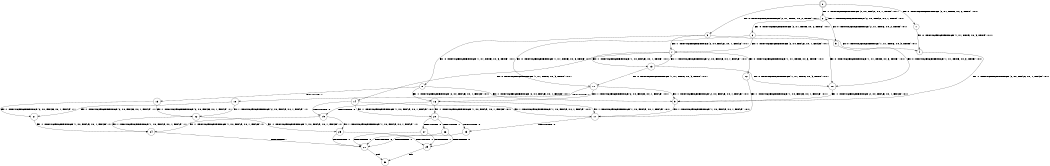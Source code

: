 digraph BCG {
size = "7, 10.5";
center = TRUE;
node [shape = circle];
0 [peripheries = 2];
0 -> 1 [label = "EX !0 !ATOMIC_EXCH_BRANCH (2, +1, TRUE, +0, 2, TRUE) !:0:1:"];
0 -> 2 [label = "EX !1 !ATOMIC_EXCH_BRANCH (2, +0, FALSE, +0, 1, TRUE) !:0:1:"];
0 -> 3 [label = "EX !0 !ATOMIC_EXCH_BRANCH (2, +1, TRUE, +0, 2, TRUE) !:0:1:"];
1 -> 4 [label = "EX !0 !ATOMIC_EXCH_BRANCH (1, +1, TRUE, +0, 3, TRUE) !:0:1:"];
2 -> 5 [label = "EX !0 !ATOMIC_EXCH_BRANCH (2, +1, TRUE, +0, 2, TRUE) !:0:1:"];
2 -> 6 [label = "EX !0 !ATOMIC_EXCH_BRANCH (2, +1, TRUE, +0, 2, TRUE) !:0:1:"];
2 -> 2 [label = "EX !1 !ATOMIC_EXCH_BRANCH (2, +0, FALSE, +0, 1, TRUE) !:0:1:"];
3 -> 4 [label = "EX !0 !ATOMIC_EXCH_BRANCH (1, +1, TRUE, +0, 3, TRUE) !:0:1:"];
3 -> 7 [label = "EX !1 !ATOMIC_EXCH_BRANCH (2, +0, FALSE, +0, 1, FALSE) !:0:1:"];
3 -> 8 [label = "EX !0 !ATOMIC_EXCH_BRANCH (1, +1, TRUE, +0, 3, TRUE) !:0:1:"];
4 -> 9 [label = "EX !1 !ATOMIC_EXCH_BRANCH (2, +0, FALSE, +0, 1, FALSE) !:0:1:"];
5 -> 10 [label = "EX !0 !ATOMIC_EXCH_BRANCH (1, +1, TRUE, +0, 3, TRUE) !:0:1:"];
6 -> 10 [label = "EX !0 !ATOMIC_EXCH_BRANCH (1, +1, TRUE, +0, 3, TRUE) !:0:1:"];
6 -> 7 [label = "EX !1 !ATOMIC_EXCH_BRANCH (2, +0, FALSE, +0, 1, FALSE) !:0:1:"];
6 -> 11 [label = "EX !0 !ATOMIC_EXCH_BRANCH (1, +1, TRUE, +0, 3, TRUE) !:0:1:"];
7 -> 12 [label = "EX !0 !ATOMIC_EXCH_BRANCH (1, +1, TRUE, +0, 3, TRUE) !:0:1:"];
7 -> 13 [label = "EX !1 !ATOMIC_EXCH_BRANCH (1, +0, FALSE, +0, 1, TRUE) !:0:1:"];
7 -> 14 [label = "EX !0 !ATOMIC_EXCH_BRANCH (1, +1, TRUE, +0, 3, TRUE) !:0:1:"];
8 -> 9 [label = "EX !1 !ATOMIC_EXCH_BRANCH (2, +0, FALSE, +0, 1, FALSE) !:0:1:"];
8 -> 15 [label = "TERMINATE !0"];
8 -> 16 [label = "EX !1 !ATOMIC_EXCH_BRANCH (2, +0, FALSE, +0, 1, FALSE) !:0:1:"];
9 -> 17 [label = "EX !1 !ATOMIC_EXCH_BRANCH (1, +0, FALSE, +0, 1, FALSE) !:0:1:"];
10 -> 9 [label = "EX !1 !ATOMIC_EXCH_BRANCH (2, +0, FALSE, +0, 1, FALSE) !:0:1:"];
11 -> 9 [label = "EX !1 !ATOMIC_EXCH_BRANCH (2, +0, FALSE, +0, 1, FALSE) !:0:1:"];
11 -> 18 [label = "TERMINATE !0"];
11 -> 16 [label = "EX !1 !ATOMIC_EXCH_BRANCH (2, +0, FALSE, +0, 1, FALSE) !:0:1:"];
12 -> 17 [label = "EX !1 !ATOMIC_EXCH_BRANCH (1, +0, FALSE, +0, 1, FALSE) !:0:1:"];
13 -> 10 [label = "EX !0 !ATOMIC_EXCH_BRANCH (1, +1, TRUE, +0, 3, TRUE) !:0:1:"];
13 -> 7 [label = "EX !1 !ATOMIC_EXCH_BRANCH (2, +0, FALSE, +0, 1, FALSE) !:0:1:"];
13 -> 11 [label = "EX !0 !ATOMIC_EXCH_BRANCH (1, +1, TRUE, +0, 3, TRUE) !:0:1:"];
14 -> 17 [label = "EX !1 !ATOMIC_EXCH_BRANCH (1, +0, FALSE, +0, 1, FALSE) !:0:1:"];
14 -> 19 [label = "TERMINATE !0"];
14 -> 20 [label = "EX !1 !ATOMIC_EXCH_BRANCH (1, +0, FALSE, +0, 1, FALSE) !:0:1:"];
15 -> 21 [label = "EX !1 !ATOMIC_EXCH_BRANCH (2, +0, FALSE, +0, 1, FALSE) !:1:"];
15 -> 22 [label = "EX !1 !ATOMIC_EXCH_BRANCH (2, +0, FALSE, +0, 1, FALSE) !:1:"];
16 -> 17 [label = "EX !1 !ATOMIC_EXCH_BRANCH (1, +0, FALSE, +0, 1, FALSE) !:0:1:"];
16 -> 19 [label = "TERMINATE !0"];
16 -> 20 [label = "EX !1 !ATOMIC_EXCH_BRANCH (1, +0, FALSE, +0, 1, FALSE) !:0:1:"];
17 -> 23 [label = "TERMINATE !0"];
18 -> 21 [label = "EX !1 !ATOMIC_EXCH_BRANCH (2, +0, FALSE, +0, 1, FALSE) !:1:"];
18 -> 22 [label = "EX !1 !ATOMIC_EXCH_BRANCH (2, +0, FALSE, +0, 1, FALSE) !:1:"];
19 -> 24 [label = "EX !1 !ATOMIC_EXCH_BRANCH (1, +0, FALSE, +0, 1, FALSE) !:1:"];
19 -> 25 [label = "EX !1 !ATOMIC_EXCH_BRANCH (1, +0, FALSE, +0, 1, FALSE) !:1:"];
20 -> 23 [label = "TERMINATE !0"];
20 -> 26 [label = "TERMINATE !1"];
20 -> 27 [label = "TERMINATE !0"];
21 -> 24 [label = "EX !1 !ATOMIC_EXCH_BRANCH (1, +0, FALSE, +0, 1, FALSE) !:1:"];
22 -> 24 [label = "EX !1 !ATOMIC_EXCH_BRANCH (1, +0, FALSE, +0, 1, FALSE) !:1:"];
22 -> 25 [label = "EX !1 !ATOMIC_EXCH_BRANCH (1, +0, FALSE, +0, 1, FALSE) !:1:"];
23 -> 28 [label = "TERMINATE !1"];
24 -> 28 [label = "TERMINATE !1"];
25 -> 28 [label = "TERMINATE !1"];
25 -> 29 [label = "TERMINATE !1"];
26 -> 28 [label = "TERMINATE !0"];
26 -> 29 [label = "TERMINATE !0"];
27 -> 28 [label = "TERMINATE !1"];
27 -> 29 [label = "TERMINATE !1"];
28 -> 30 [label = "exit"];
29 -> 30 [label = "exit"];
}
